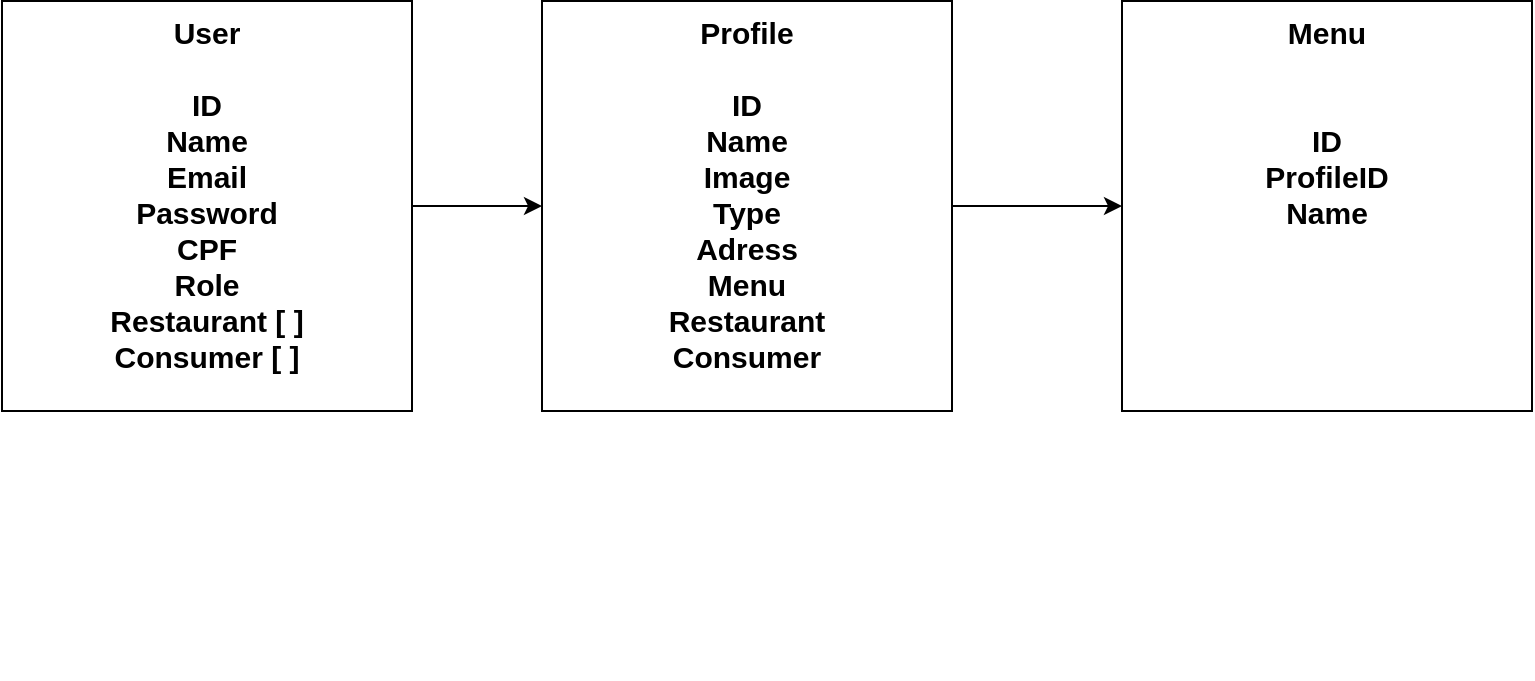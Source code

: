 <mxfile>
    <diagram id="qT2VI-kCHz5JzEs_Y-TG" name="Página-1">
        <mxGraphModel dx="822" dy="674" grid="1" gridSize="10" guides="1" tooltips="1" connect="1" arrows="1" fold="1" page="1" pageScale="1" pageWidth="827" pageHeight="1169" math="0" shadow="0">
            <root>
                <mxCell id="0"/>
                <mxCell id="1" parent="0"/>
                <mxCell id="13" style="edgeStyle=none;html=1;exitX=1;exitY=0.5;exitDx=0;exitDy=0;entryX=0;entryY=0.5;entryDx=0;entryDy=0;" edge="1" parent="1" source="2" target="3">
                    <mxGeometry relative="1" as="geometry"/>
                </mxCell>
                <mxCell id="2" value="&lt;font style=&quot;font-size: 15px&quot;&gt;&lt;b&gt;User&lt;br&gt;&lt;br&gt;ID&lt;br&gt;Name&lt;br&gt;Email&lt;br&gt;Password&lt;br&gt;CPF&lt;br&gt;Role&lt;br&gt;Restaurant [ ]&lt;br&gt;Consumer [ ]&lt;br&gt;&lt;/b&gt;&lt;br&gt;&lt;/font&gt;" style="whiteSpace=wrap;html=1;aspect=fixed;horizontal=1;verticalAlign=top;" parent="1" vertex="1">
                    <mxGeometry y="745.5" width="205" height="205" as="geometry"/>
                </mxCell>
                <mxCell id="15" style="edgeStyle=none;html=1;exitX=1;exitY=0.5;exitDx=0;exitDy=0;entryX=0;entryY=0.5;entryDx=0;entryDy=0;" edge="1" parent="1" source="3" target="4">
                    <mxGeometry relative="1" as="geometry"/>
                </mxCell>
                <mxCell id="3" value="&lt;b&gt;Profile&lt;br&gt;&lt;br&gt;ID&lt;br&gt;Name&lt;br&gt;Image&lt;br&gt;Type&lt;br&gt;Adress&lt;br&gt;Menu&lt;br&gt;Restaurant&lt;br&gt;Consumer&lt;/b&gt;" style="whiteSpace=wrap;html=1;aspect=fixed;fontSize=15;verticalAlign=top;" parent="1" vertex="1">
                    <mxGeometry x="270" y="745.5" width="205" height="205" as="geometry"/>
                </mxCell>
                <mxCell id="4" value="&lt;font style=&quot;font-size: 15px&quot;&gt;&lt;b&gt;Menu&lt;br&gt;&lt;br&gt;&lt;br&gt;ID&lt;br&gt;ProfileID&lt;br&gt;Name&lt;br&gt;&lt;span style=&quot;font-family: &amp;#34;arial&amp;#34; , sans-serif&quot;&gt;&lt;font color=&quot;#ffffff&quot; style=&quot;font-size: 15px&quot;&gt;Accompaniment&lt;/font&gt;&lt;/span&gt;&lt;br&gt;&lt;font color=&quot;#ffffff&quot;&gt;Price&lt;/font&gt;&lt;br&gt;&lt;div class=&quot;QmZWSe&quot; style=&quot;display: flex ; position: relative ; width: 48px ; z-index: 1 ; color: rgb(189 , 193 , 198) ; font-family: &amp;#34;arial&amp;#34; , sans-serif ; background-color: rgb(32 , 33 , 36)&quot;&gt;&lt;div class=&quot;DHcWmd&quot; style=&quot;width: 1px ; margin: 0px auto&quot;&gt;&lt;/div&gt;&lt;/div&gt;&lt;div class=&quot;oSioSc&quot; style=&quot;width: 0px ; display: flex ; color: rgb(189 , 193 , 198) ; font-family: &amp;#34;arial&amp;#34; , sans-serif ; background-color: rgb(32 , 33 , 36)&quot;&gt;&lt;div id=&quot;tw-target&quot; style=&quot;margin: 0px ; position: relative ; background-color: rgb(48 , 49 , 52) ; border-radius: 8px ; min-width: 0px ; width: 0px ; display: flex ; flex-direction: column&quot;&gt;&lt;div id=&quot;kAz1tf&quot; class=&quot;g9WsWb&quot; style=&quot;margin: 0px ; position: relative ; padding: 10px 16px 48px&quot;&gt;&lt;div class=&quot;tw-ta-container F0azHf tw-nfl&quot; id=&quot;tw-target-text-container&quot; tabindex=&quot;0&quot; style=&quot;overflow: hidden ; position: relative ; outline: 0px&quot;&gt;&lt;pre class=&quot;tw-data-text tw-text-large tw-ta&quot; id=&quot;tw-target-text&quot; dir=&quot;ltr&quot; style=&quot;line-height: 36px ; background-color: transparent ; border: none ; padding: 2px 0.14em 2px 0px ; position: relative ; margin-top: -2px ; margin-bottom: -2px ; resize: none ; font-family: inherit ; overflow: hidden ; width: 270px ; overflow-wrap: break-word ; color: rgb(232 , 234 , 237)&quot;&gt;&lt;span class=&quot;Y2IQFc&quot; lang=&quot;en&quot;&gt;Ingredients&lt;/span&gt;&lt;/pre&gt;&lt;/div&gt;&lt;/div&gt;&lt;/div&gt;&lt;/div&gt;&lt;div class=&quot;QmZWSe&quot; style=&quot;display: flex ; position: relative ; width: 48px ; z-index: 1 ; color: rgb(189 , 193 , 198) ; font-family: &amp;#34;arial&amp;#34; , sans-serif ; background-color: rgb(32 , 33 , 36)&quot;&gt;&lt;div class=&quot;DHcWmd&quot; style=&quot;width: 1px ; margin: 0px auto&quot;&gt;&lt;/div&gt;&lt;/div&gt;&lt;div class=&quot;oSioSc&quot; style=&quot;width: 0px ; display: flex ; color: rgb(189 , 193 , 198) ; font-family: &amp;#34;arial&amp;#34; , sans-serif ; background-color: rgb(32 , 33 , 36)&quot;&gt;&lt;div id=&quot;tw-target&quot; style=&quot;margin: 0px ; position: relative ; background-color: rgb(48 , 49 , 52) ; border-radius: 8px ; min-width: 0px ; width: 0px ; display: flex ; flex-direction: column&quot;&gt;&lt;div id=&quot;kAz1tf&quot; class=&quot;g9WsWb&quot; style=&quot;margin: 0px ; position: relative ; padding: 10px 16px 48px&quot;&gt;&lt;div class=&quot;tw-ta-container F0azHf tw-nfl&quot; id=&quot;tw-target-text-container&quot; tabindex=&quot;0&quot; style=&quot;overflow: hidden ; position: relative ; outline: 0px&quot;&gt;&lt;pre class=&quot;tw-data-text tw-text-large tw-ta&quot; id=&quot;tw-target-text&quot; dir=&quot;ltr&quot; style=&quot;line-height: 36px ; background-color: transparent ; border: none ; padding: 2px 0.14em 2px 0px ; position: relative ; margin-top: -2px ; margin-bottom: -2px ; resize: none ; font-family: inherit ; overflow: hidden ; width: 270px ; overflow-wrap: break-word ; color: rgb(232 , 234 , 237)&quot;&gt;&lt;span class=&quot;Y2IQFc&quot; lang=&quot;en&quot;&gt;Ingredients&lt;/span&gt;&lt;/pre&gt;&lt;/div&gt;&lt;/div&gt;&lt;/div&gt;&lt;/div&gt;&lt;/b&gt;&lt;/font&gt;" style="rounded=0;whiteSpace=wrap;html=1;verticalAlign=top;" parent="1" vertex="1">
                    <mxGeometry x="560" y="745.5" width="205" height="205" as="geometry"/>
                </mxCell>
            </root>
        </mxGraphModel>
    </diagram>
</mxfile>